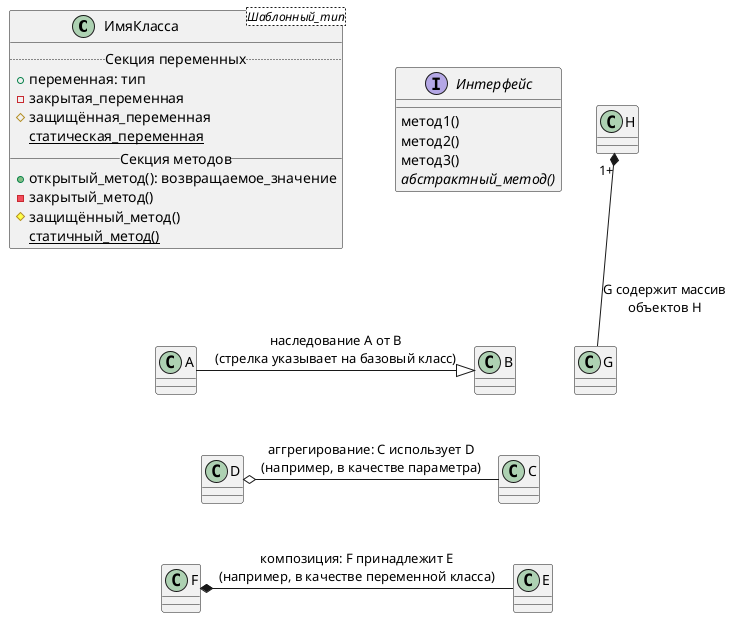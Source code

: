 @startuml
class ИмяКласса <Шаблонный_тип> {
    .. Секция переменных ..
    +переменная: тип
    -закрытая_переменная
    #защищённая_переменная
    {static} статическая_переменная
    __ Секция методов __
    +открытый_метод(): возвращаемое_значение
    -закрытый_метод()
    #защищённый_метод()
    {static} статичный_метод()
}

interface Интерфейс {
    метод1()
    метод2()
    метод3()
    {abstract} абстрактный_метод()
}

A -[hidden]u- ИмяКласса
B -[hidden]u- Интерфейс
C -[hidden]u- A
D -[hidden]u- B
E -[hidden]u- C
F -[hidden]u- D

A -r-|> B: наследование A от B\n(стрелка указывает на базовый класс)

C -l-o D: аггрегирование: C использует D\n(например, в качестве параметра)

E -l-* F: композиция: F принадлежит E\n(например, в качестве переменной класса)

G -[hidden]l- B

G -u-* "1+" H: G содержит массив\nобъектов H
@enduml

